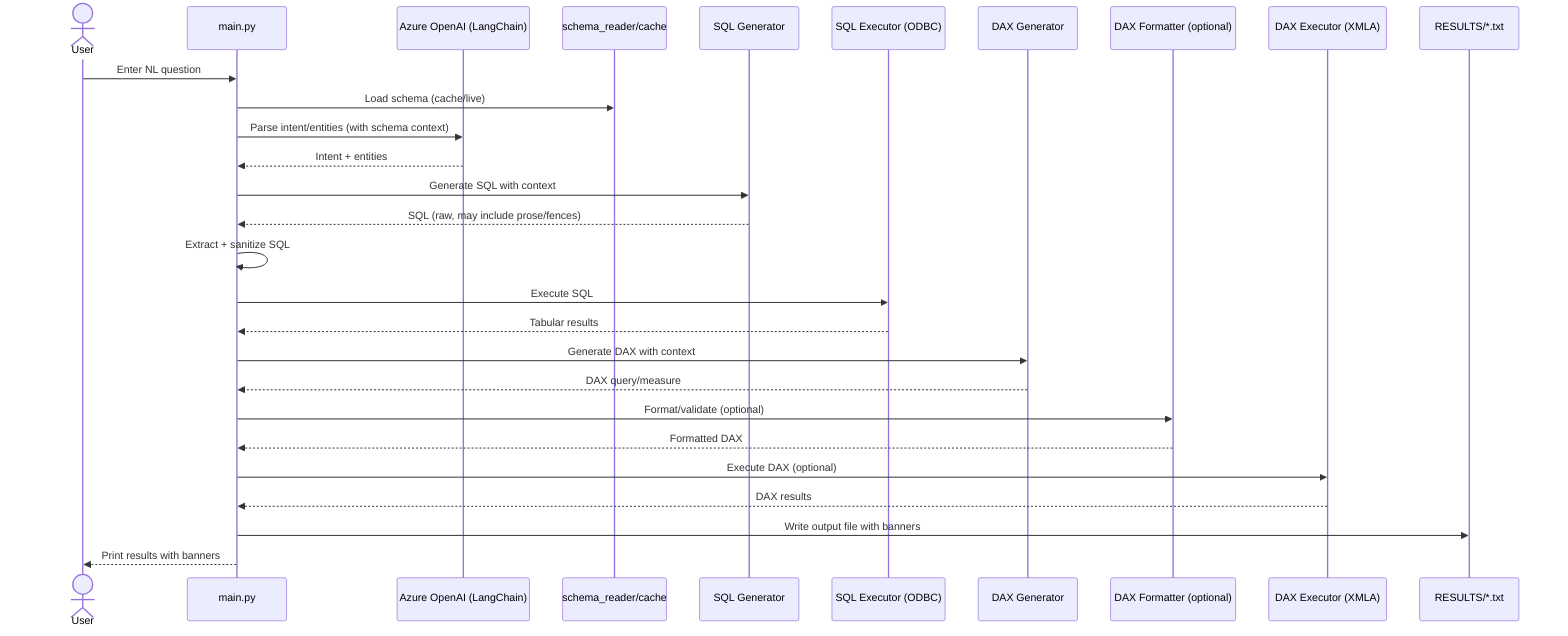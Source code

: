 sequenceDiagram
	actor User
	participant Main as main.py
	participant LLM as Azure OpenAI (LangChain)
	participant Schema as schema_reader/cache
	participant GenSQL as SQL Generator
	participant SQLExec as SQL Executor (ODBC)
	participant GenDAX as DAX Generator
	participant DAXFmt as DAX Formatter (optional)
	participant DAXExec as DAX Executor (XMLA)
	participant FS as RESULTS/*.txt

	User->>Main: Enter NL question
	Main->>Schema: Load schema (cache/live)
	Main->>LLM: Parse intent/entities (with schema context)
	LLM-->>Main: Intent + entities
	Main->>GenSQL: Generate SQL with context
	GenSQL-->>Main: SQL (raw, may include prose/fences)
	Main->>Main: Extract + sanitize SQL
	Main->>SQLExec: Execute SQL
	SQLExec-->>Main: Tabular results
	Main->>GenDAX: Generate DAX with context
	GenDAX-->>Main: DAX query/measure
	Main->>DAXFmt: Format/validate (optional)
	DAXFmt-->>Main: Formatted DAX
	Main->>DAXExec: Execute DAX (optional)
	DAXExec-->>Main: DAX results
	Main->>FS: Write output file with banners
	Main-->>User: Print results with banners